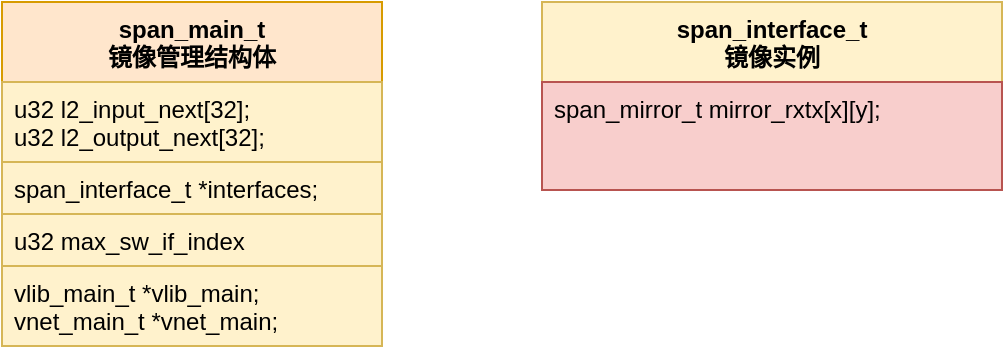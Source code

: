 <mxfile version="14.7.7" type="github">
  <diagram id="ntxCtAjPnNQsugVhFeW-" name="Page-1">
    <mxGraphModel dx="782" dy="437" grid="1" gridSize="10" guides="1" tooltips="1" connect="1" arrows="1" fold="1" page="1" pageScale="1" pageWidth="827" pageHeight="1169" math="0" shadow="0">
      <root>
        <mxCell id="0" />
        <mxCell id="1" parent="0" />
        <mxCell id="VfCFXuvqAlAXGb72iytf-1" value="span_main_t&#xa;镜像管理结构体" style="swimlane;fontStyle=1;align=center;verticalAlign=top;childLayout=stackLayout;horizontal=1;startSize=40;horizontalStack=0;resizeParent=1;resizeParentMax=0;resizeLast=0;collapsible=1;marginBottom=0;fillColor=#ffe6cc;strokeColor=#d79b00;" vertex="1" parent="1">
          <mxGeometry x="70" y="100" width="190" height="172" as="geometry" />
        </mxCell>
        <mxCell id="VfCFXuvqAlAXGb72iytf-2" value="u32 l2_input_next[32];&#xa;u32 l2_output_next[32];" style="text;strokeColor=#d6b656;fillColor=#fff2cc;align=left;verticalAlign=top;spacingLeft=4;spacingRight=4;overflow=hidden;rotatable=0;points=[[0,0.5],[1,0.5]];portConstraint=eastwest;" vertex="1" parent="VfCFXuvqAlAXGb72iytf-1">
          <mxGeometry y="40" width="190" height="40" as="geometry" />
        </mxCell>
        <mxCell id="VfCFXuvqAlAXGb72iytf-4" value="span_interface_t *interfaces;" style="text;strokeColor=#d6b656;fillColor=#fff2cc;align=left;verticalAlign=top;spacingLeft=4;spacingRight=4;overflow=hidden;rotatable=0;points=[[0,0.5],[1,0.5]];portConstraint=eastwest;" vertex="1" parent="VfCFXuvqAlAXGb72iytf-1">
          <mxGeometry y="80" width="190" height="26" as="geometry" />
        </mxCell>
        <mxCell id="VfCFXuvqAlAXGb72iytf-5" value="u32 max_sw_if_index" style="text;fillColor=#fff2cc;align=left;verticalAlign=top;spacingLeft=4;spacingRight=4;overflow=hidden;rotatable=0;points=[[0,0.5],[1,0.5]];portConstraint=eastwest;strokeColor=#d6b656;" vertex="1" parent="VfCFXuvqAlAXGb72iytf-1">
          <mxGeometry y="106" width="190" height="26" as="geometry" />
        </mxCell>
        <mxCell id="VfCFXuvqAlAXGb72iytf-6" value="vlib_main_t *vlib_main;&#xa;vnet_main_t *vnet_main;" style="text;fillColor=#fff2cc;align=left;verticalAlign=top;spacingLeft=4;spacingRight=4;overflow=hidden;rotatable=0;points=[[0,0.5],[1,0.5]];portConstraint=eastwest;strokeColor=#d6b656;" vertex="1" parent="VfCFXuvqAlAXGb72iytf-1">
          <mxGeometry y="132" width="190" height="40" as="geometry" />
        </mxCell>
        <mxCell id="VfCFXuvqAlAXGb72iytf-8" value="span_interface_t&#xa;镜像实例" style="swimlane;fontStyle=1;align=center;verticalAlign=top;childLayout=stackLayout;horizontal=1;startSize=40;horizontalStack=0;resizeParent=1;resizeParentMax=0;resizeLast=0;collapsible=1;marginBottom=0;strokeColor=#d6b656;fillColor=#fff2cc;" vertex="1" parent="1">
          <mxGeometry x="340" y="100" width="230" height="94" as="geometry" />
        </mxCell>
        <mxCell id="VfCFXuvqAlAXGb72iytf-9" value="span_mirror_t mirror_rxtx[x][y];" style="text;strokeColor=#b85450;fillColor=#f8cecc;align=left;verticalAlign=top;spacingLeft=4;spacingRight=4;overflow=hidden;rotatable=0;points=[[0,0.5],[1,0.5]];portConstraint=eastwest;" vertex="1" parent="VfCFXuvqAlAXGb72iytf-8">
          <mxGeometry y="40" width="230" height="54" as="geometry" />
        </mxCell>
      </root>
    </mxGraphModel>
  </diagram>
</mxfile>
